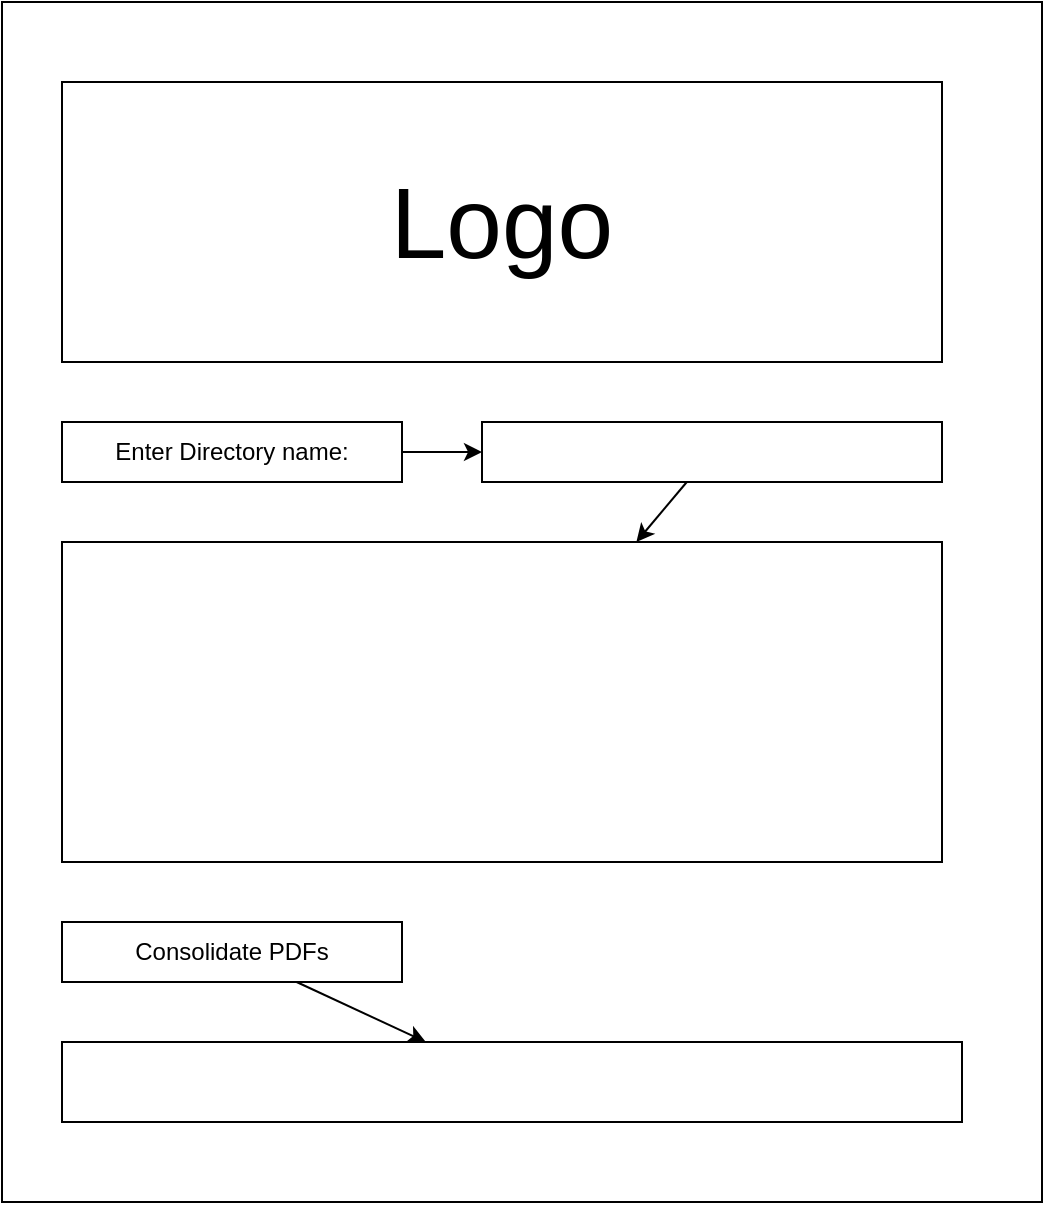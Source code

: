 <mxfile>
    <diagram id="SLseG9J0xdqD9f2G8JUE" name="Page-1">
        <mxGraphModel dx="588" dy="584" grid="1" gridSize="10" guides="1" tooltips="1" connect="1" arrows="1" fold="1" page="1" pageScale="1" pageWidth="850" pageHeight="1100" math="0" shadow="0">
            <root>
                <mxCell id="0"/>
                <mxCell id="1" parent="0"/>
                <mxCell id="2" value="" style="rounded=0;whiteSpace=wrap;html=1;" parent="1" vertex="1">
                    <mxGeometry x="160" y="160" width="520" height="600" as="geometry"/>
                </mxCell>
                <mxCell id="12" value="" style="edgeStyle=none;html=1;" edge="1" parent="1" source="3" target="4">
                    <mxGeometry relative="1" as="geometry"/>
                </mxCell>
                <mxCell id="3" value="Enter Directory name:" style="rounded=0;whiteSpace=wrap;html=1;" parent="1" vertex="1">
                    <mxGeometry x="190" y="370" width="170" height="30" as="geometry"/>
                </mxCell>
                <mxCell id="14" value="" style="edgeStyle=none;html=1;" edge="1" parent="1" source="4" target="5">
                    <mxGeometry relative="1" as="geometry"/>
                </mxCell>
                <mxCell id="4" value="" style="rounded=0;whiteSpace=wrap;html=1;" parent="1" vertex="1">
                    <mxGeometry x="400" y="370" width="230" height="30" as="geometry"/>
                </mxCell>
                <mxCell id="5" value="" style="rounded=0;whiteSpace=wrap;html=1;" parent="1" vertex="1">
                    <mxGeometry x="190" y="430" width="440" height="160" as="geometry"/>
                </mxCell>
                <mxCell id="13" value="" style="edgeStyle=none;html=1;" edge="1" parent="1" source="6" target="7">
                    <mxGeometry relative="1" as="geometry"/>
                </mxCell>
                <mxCell id="6" value="Consolidate PDFs" style="rounded=0;whiteSpace=wrap;html=1;" parent="1" vertex="1">
                    <mxGeometry x="190" y="620" width="170" height="30" as="geometry"/>
                </mxCell>
                <mxCell id="7" value="" style="rounded=0;whiteSpace=wrap;html=1;" parent="1" vertex="1">
                    <mxGeometry x="190" y="680" width="450" height="40" as="geometry"/>
                </mxCell>
                <mxCell id="11" value="&lt;font style=&quot;font-size: 50px&quot;&gt;Logo&lt;/font&gt;" style="rounded=0;whiteSpace=wrap;html=1;" parent="1" vertex="1">
                    <mxGeometry x="190" y="200" width="440" height="140" as="geometry"/>
                </mxCell>
            </root>
        </mxGraphModel>
    </diagram>
</mxfile>